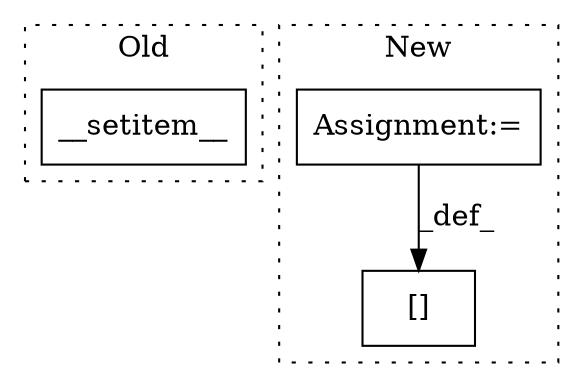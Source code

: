digraph G {
subgraph cluster0 {
1 [label="__setitem__" a="32" s="6578,6671" l="12,1" shape="box"];
label = "Old";
style="dotted";
}
subgraph cluster1 {
2 [label="[]" a="2" s="6646,6670" l="16,1" shape="box"];
3 [label="Assignment:=" a="7" s="6671" l="1" shape="box"];
label = "New";
style="dotted";
}
3 -> 2 [label="_def_"];
}